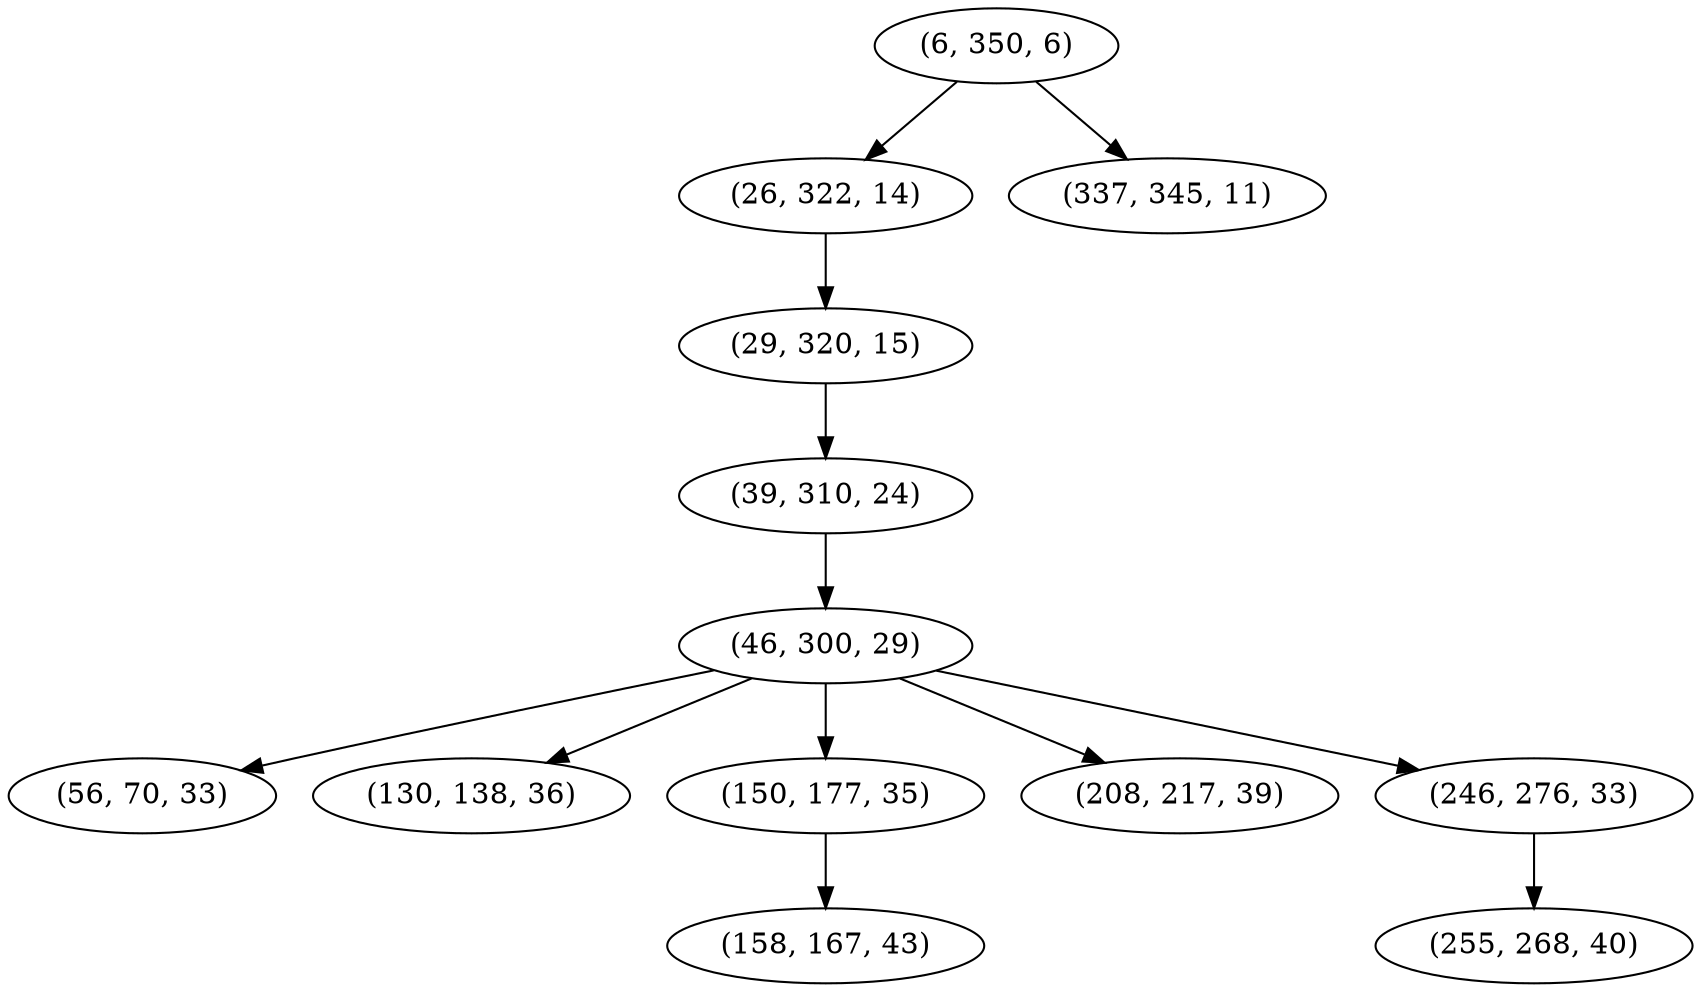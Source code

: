 digraph tree {
    "(6, 350, 6)";
    "(26, 322, 14)";
    "(29, 320, 15)";
    "(39, 310, 24)";
    "(46, 300, 29)";
    "(56, 70, 33)";
    "(130, 138, 36)";
    "(150, 177, 35)";
    "(158, 167, 43)";
    "(208, 217, 39)";
    "(246, 276, 33)";
    "(255, 268, 40)";
    "(337, 345, 11)";
    "(6, 350, 6)" -> "(26, 322, 14)";
    "(6, 350, 6)" -> "(337, 345, 11)";
    "(26, 322, 14)" -> "(29, 320, 15)";
    "(29, 320, 15)" -> "(39, 310, 24)";
    "(39, 310, 24)" -> "(46, 300, 29)";
    "(46, 300, 29)" -> "(56, 70, 33)";
    "(46, 300, 29)" -> "(130, 138, 36)";
    "(46, 300, 29)" -> "(150, 177, 35)";
    "(46, 300, 29)" -> "(208, 217, 39)";
    "(46, 300, 29)" -> "(246, 276, 33)";
    "(150, 177, 35)" -> "(158, 167, 43)";
    "(246, 276, 33)" -> "(255, 268, 40)";
}

